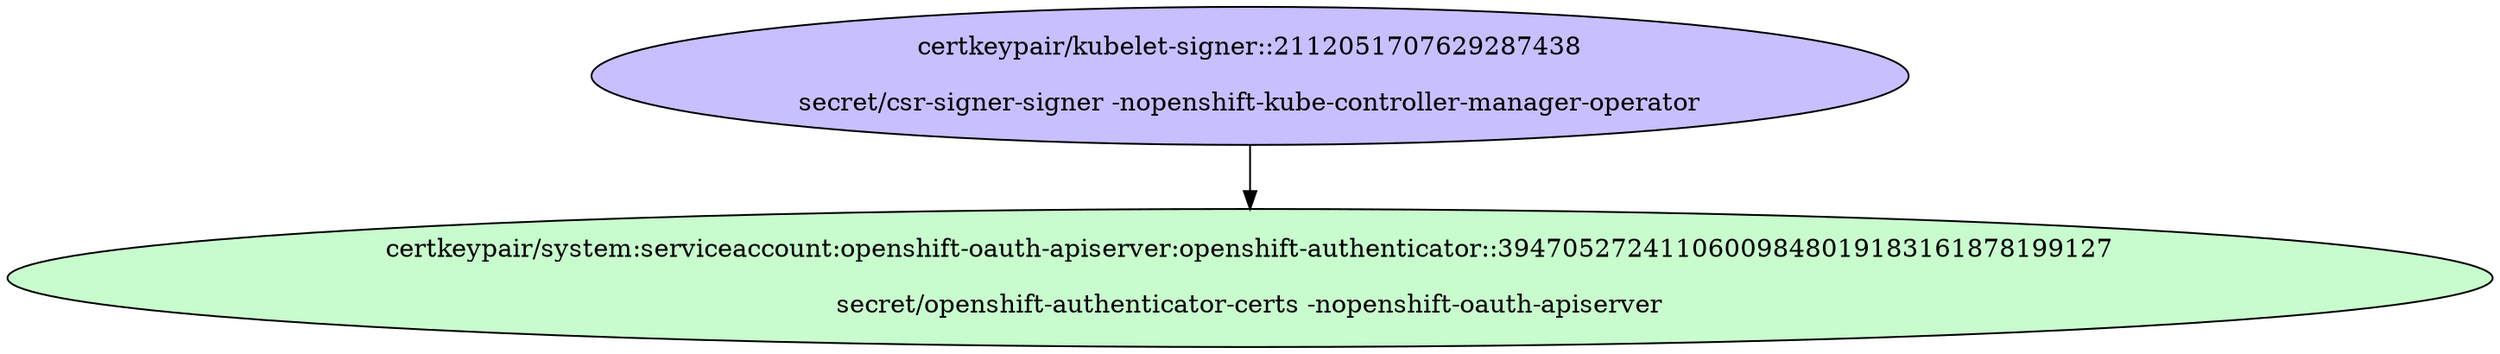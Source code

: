 digraph "Local Certificate" {
  // Node definitions.
  6 [
    label="certkeypair/kubelet-signer::2112051707629287438\n\nsecret/csr-signer-signer -nopenshift-kube-controller-manager-operator\n"
    style=filled
    fillcolor="#c7bfff"
  ];
  7 [
    label="certkeypair/system:serviceaccount:openshift-oauth-apiserver:openshift-authenticator::39470527241106009848019183161878199127\n\nsecret/openshift-authenticator-certs -nopenshift-oauth-apiserver\n"
    style=filled
    fillcolor="#c8fbcd"
  ];

  // Edge definitions.
  6 -> 7;
}
